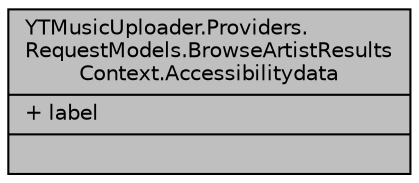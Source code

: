 digraph "YTMusicUploader.Providers.RequestModels.BrowseArtistResultsContext.Accessibilitydata"
{
 // LATEX_PDF_SIZE
  edge [fontname="Helvetica",fontsize="10",labelfontname="Helvetica",labelfontsize="10"];
  node [fontname="Helvetica",fontsize="10",shape=record];
  Node1 [label="{YTMusicUploader.Providers.\lRequestModels.BrowseArtistResults\lContext.Accessibilitydata\n|+ label\l|}",height=0.2,width=0.4,color="black", fillcolor="grey75", style="filled", fontcolor="black",tooltip=" "];
}
